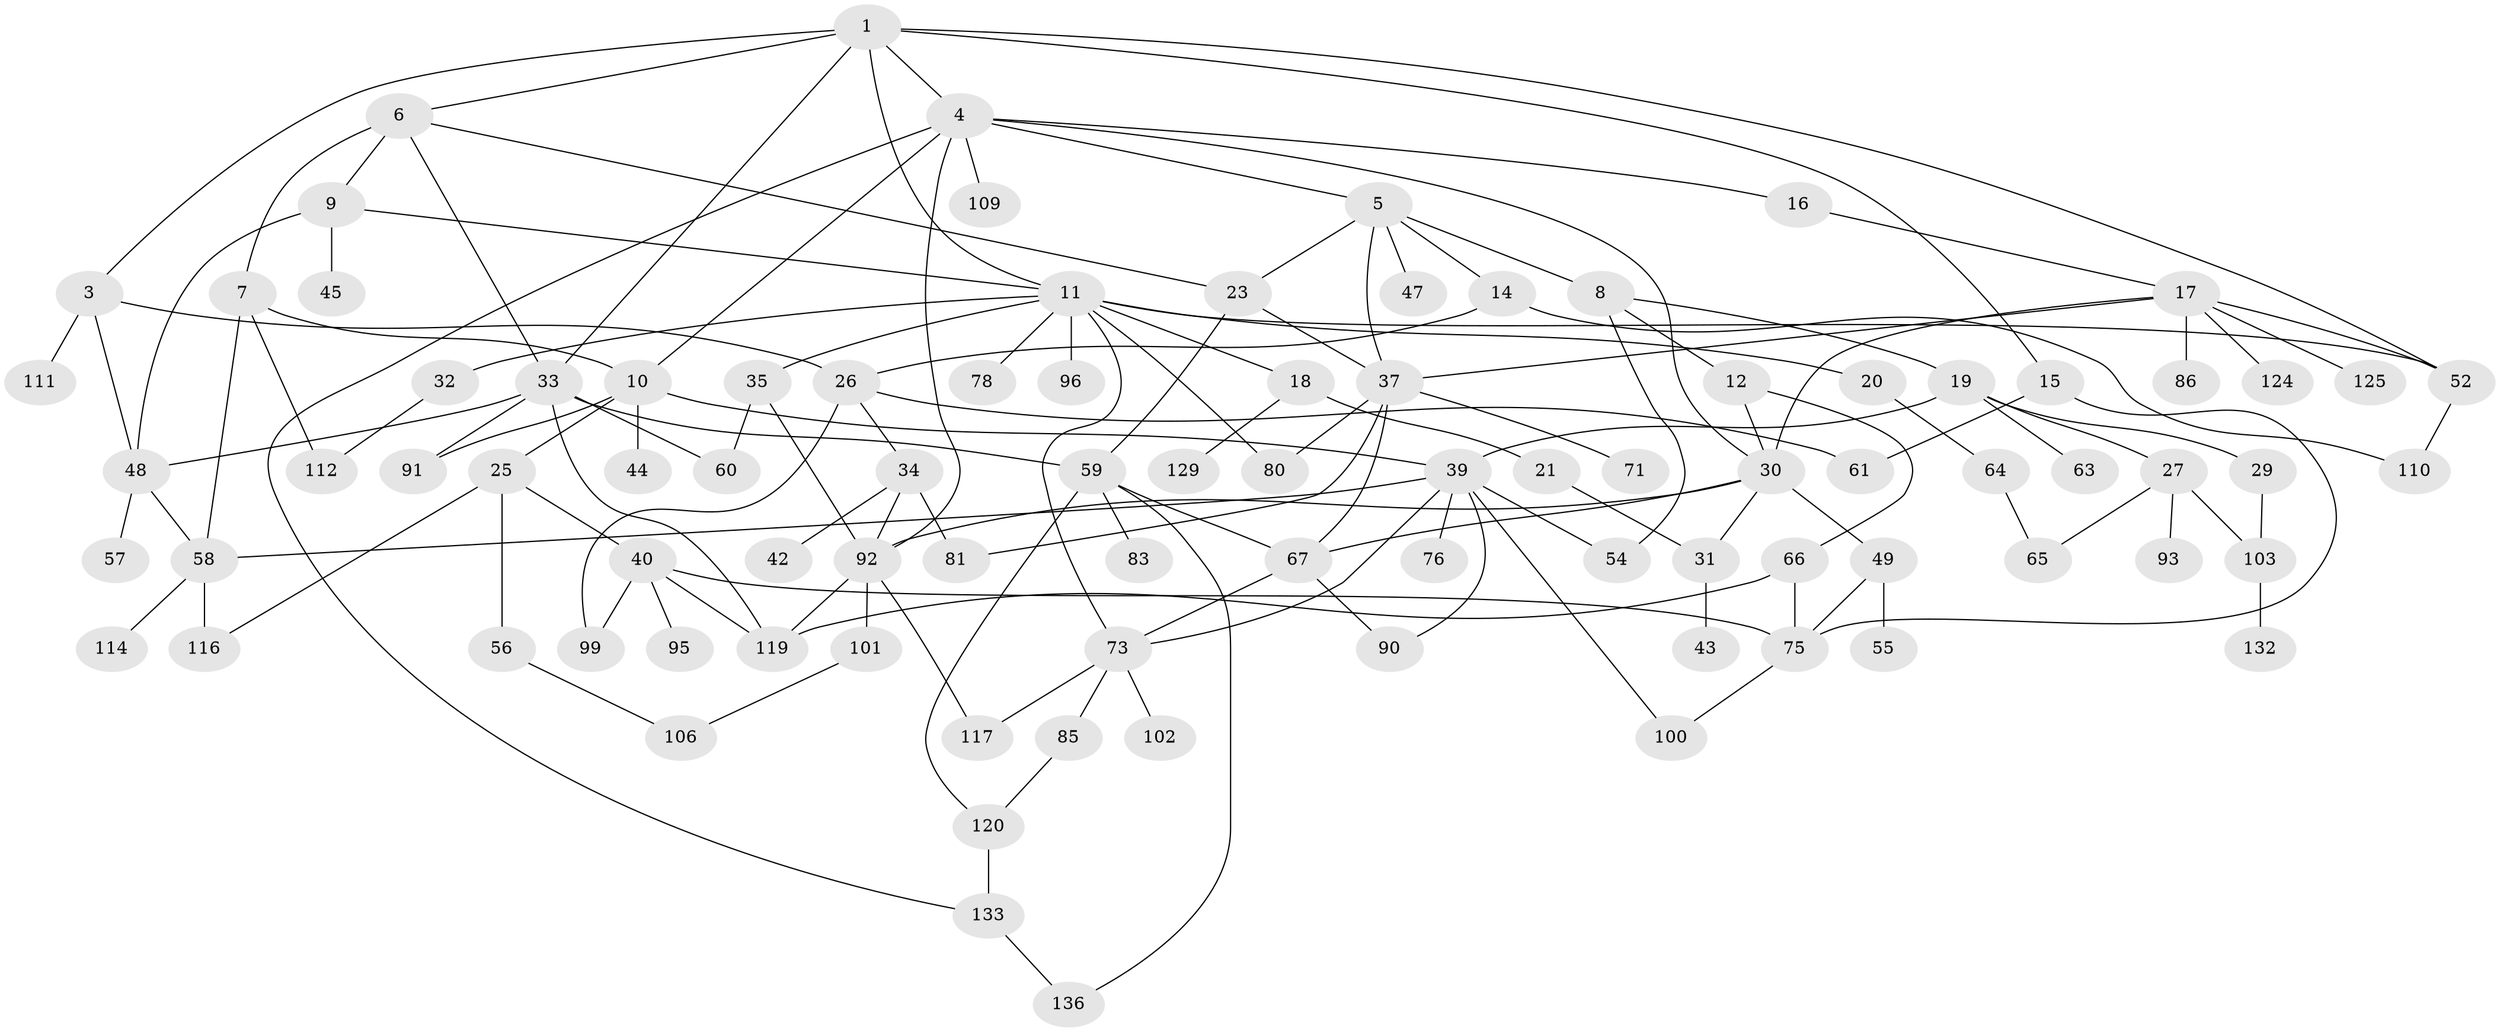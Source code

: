 // original degree distribution, {3: 0.22794117647058823, 6: 0.03676470588235294, 4: 0.10294117647058823, 7: 0.022058823529411766, 5: 0.07352941176470588, 2: 0.3088235294117647, 8: 0.007352941176470588, 1: 0.22058823529411764}
// Generated by graph-tools (version 1.1) at 2025/10/02/27/25 16:10:53]
// undirected, 91 vertices, 140 edges
graph export_dot {
graph [start="1"]
  node [color=gray90,style=filled];
  1 [super="+2"];
  3 [super="+89"];
  4 [super="+28"];
  5 [super="+127"];
  6;
  7 [super="+115"];
  8;
  9 [super="+24"];
  10 [super="+13"];
  11 [super="+62"];
  12 [super="+22"];
  14 [super="+121"];
  15 [super="+53"];
  16 [super="+50"];
  17 [super="+36"];
  18;
  19;
  20;
  21 [super="+41"];
  23 [super="+104"];
  25;
  26 [super="+123"];
  27 [super="+46"];
  29;
  30 [super="+84"];
  31 [super="+87"];
  32;
  33 [super="+122"];
  34 [super="+38"];
  35;
  37 [super="+88"];
  39 [super="+69"];
  40 [super="+51"];
  42;
  43;
  44;
  45;
  47;
  48 [super="+97"];
  49 [super="+68"];
  52 [super="+98"];
  54 [super="+77"];
  55;
  56;
  57 [super="+94"];
  58 [super="+70"];
  59 [super="+74"];
  60;
  61 [super="+72"];
  63;
  64;
  65;
  66;
  67 [super="+82"];
  71;
  73 [super="+79"];
  75 [super="+135"];
  76;
  78;
  80 [super="+105"];
  81 [super="+126"];
  83;
  85 [super="+108"];
  86;
  90 [super="+130"];
  91;
  92 [super="+107"];
  93 [super="+134"];
  95;
  96;
  99;
  100;
  101 [super="+118"];
  102;
  103;
  106;
  109;
  110 [super="+113"];
  111;
  112;
  114;
  116;
  117;
  119 [super="+131"];
  120 [super="+128"];
  124;
  125;
  129;
  132;
  133;
  136;
  1 -- 6;
  1 -- 15;
  1 -- 33;
  1 -- 3;
  1 -- 4;
  1 -- 11;
  1 -- 52;
  3 -- 26;
  3 -- 48;
  3 -- 111;
  4 -- 5;
  4 -- 16;
  4 -- 133;
  4 -- 109;
  4 -- 30;
  4 -- 10;
  4 -- 92;
  5 -- 8;
  5 -- 14;
  5 -- 47;
  5 -- 37;
  5 -- 23;
  6 -- 7;
  6 -- 9;
  6 -- 23;
  6 -- 33;
  7 -- 10;
  7 -- 112;
  7 -- 58 [weight=2];
  8 -- 12;
  8 -- 19;
  8 -- 54;
  9 -- 48;
  9 -- 45;
  9 -- 11;
  10 -- 44;
  10 -- 39;
  10 -- 25;
  10 -- 91;
  11 -- 18;
  11 -- 20;
  11 -- 32;
  11 -- 35;
  11 -- 80;
  11 -- 73;
  11 -- 96;
  11 -- 78;
  11 -- 52;
  12 -- 30;
  12 -- 66;
  14 -- 110;
  14 -- 26;
  15 -- 75;
  15 -- 61;
  16 -- 17;
  17 -- 52;
  17 -- 124;
  17 -- 125;
  17 -- 37;
  17 -- 30;
  17 -- 86;
  18 -- 21;
  18 -- 129;
  19 -- 27;
  19 -- 29;
  19 -- 39;
  19 -- 63;
  20 -- 64;
  21 -- 31;
  23 -- 37;
  23 -- 59;
  25 -- 40;
  25 -- 56;
  25 -- 116;
  26 -- 34;
  26 -- 99;
  26 -- 61;
  27 -- 93;
  27 -- 65;
  27 -- 103;
  29 -- 103;
  30 -- 31;
  30 -- 49;
  30 -- 67;
  30 -- 92;
  31 -- 43;
  32 -- 112;
  33 -- 48;
  33 -- 59;
  33 -- 60;
  33 -- 91;
  33 -- 119;
  34 -- 92;
  34 -- 42;
  34 -- 81;
  35 -- 92;
  35 -- 60;
  37 -- 71;
  37 -- 81;
  37 -- 80;
  37 -- 67;
  39 -- 54;
  39 -- 73;
  39 -- 76;
  39 -- 100;
  39 -- 90;
  39 -- 58;
  40 -- 119;
  40 -- 99;
  40 -- 75;
  40 -- 95;
  48 -- 57;
  48 -- 58;
  49 -- 55;
  49 -- 75;
  52 -- 110;
  56 -- 106;
  58 -- 114;
  58 -- 116;
  59 -- 83;
  59 -- 120;
  59 -- 136;
  59 -- 67;
  64 -- 65;
  66 -- 75;
  66 -- 119;
  67 -- 90;
  67 -- 73;
  73 -- 85;
  73 -- 117;
  73 -- 102;
  75 -- 100;
  85 -- 120;
  92 -- 101;
  92 -- 117;
  92 -- 119;
  101 -- 106;
  103 -- 132;
  120 -- 133;
  133 -- 136;
}

